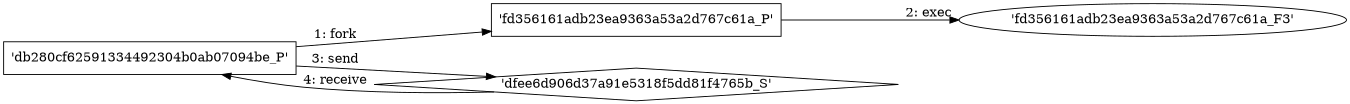 digraph "D:\Learning\Paper\apt\基于CTI的攻击预警\Dataset\攻击图\ASGfromALLCTI\Matt's Guide to Vendor Response.dot" {
rankdir="LR"
size="9"
fixedsize="false"
splines="true"
nodesep=0.3
ranksep=0
fontsize=10
overlap="scalexy"
engine= "neato"
	"'db280cf62591334492304b0ab07094be_P'" [node_type=Process shape=box]
	"'fd356161adb23ea9363a53a2d767c61a_P'" [node_type=Process shape=box]
	"'db280cf62591334492304b0ab07094be_P'" -> "'fd356161adb23ea9363a53a2d767c61a_P'" [label="1: fork"]
	"'fd356161adb23ea9363a53a2d767c61a_P'" [node_type=Process shape=box]
	"'fd356161adb23ea9363a53a2d767c61a_F3'" [node_type=File shape=ellipse]
	"'fd356161adb23ea9363a53a2d767c61a_P'" -> "'fd356161adb23ea9363a53a2d767c61a_F3'" [label="2: exec"]
	"'dfee6d906d37a91e5318f5dd81f4765b_S'" [node_type=Socket shape=diamond]
	"'db280cf62591334492304b0ab07094be_P'" [node_type=Process shape=box]
	"'db280cf62591334492304b0ab07094be_P'" -> "'dfee6d906d37a91e5318f5dd81f4765b_S'" [label="3: send"]
	"'dfee6d906d37a91e5318f5dd81f4765b_S'" -> "'db280cf62591334492304b0ab07094be_P'" [label="4: receive"]
}
